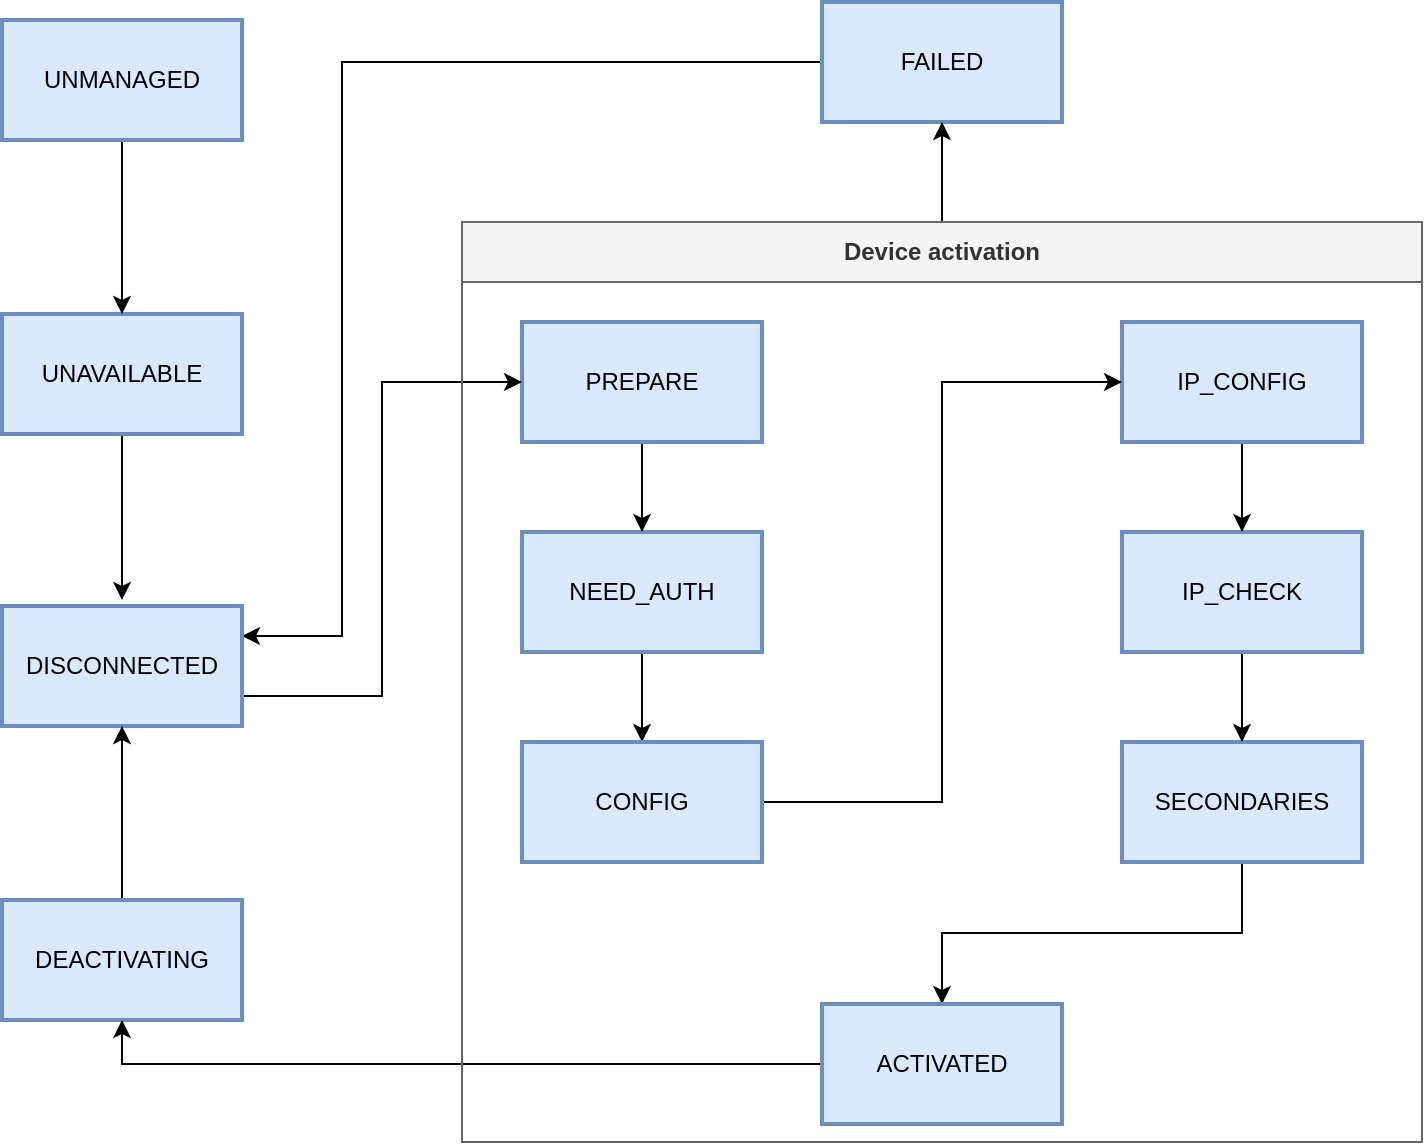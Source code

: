 <mxfile version="21.3.5" type="device">
  <diagram name="Page-1" id="c7558073-3199-34d8-9f00-42111426c3f3">
    <mxGraphModel dx="1274" dy="642" grid="1" gridSize="10" guides="1" tooltips="1" connect="1" arrows="1" fold="1" page="1" pageScale="1" pageWidth="826" pageHeight="1169" background="none" math="0" shadow="0">
      <root>
        <mxCell id="0" />
        <mxCell id="1" parent="0" />
        <mxCell id="sYMs0qAJREgZJI4c5qmF-19" style="edgeStyle=orthogonalEdgeStyle;rounded=0;orthogonalLoop=1;jettySize=auto;html=1;entryX=1;entryY=0.25;entryDx=0;entryDy=0;" parent="1" source="gZJxVnoq3P2KiHfPSKmg-96" target="gZJxVnoq3P2KiHfPSKmg-103" edge="1">
          <mxGeometry relative="1" as="geometry">
            <Array as="points">
              <mxPoint x="250" y="150" />
              <mxPoint x="250" y="437" />
            </Array>
          </mxGeometry>
        </mxCell>
        <mxCell id="gZJxVnoq3P2KiHfPSKmg-96" value="FAILED" style="rounded=0;whiteSpace=wrap;html=1;strokeWidth=2;fillColor=#dae8fc;strokeColor=#6c8ebf;" parent="1" vertex="1">
          <mxGeometry x="490" y="120" width="120" height="60" as="geometry" />
        </mxCell>
        <mxCell id="sYMs0qAJREgZJI4c5qmF-10" style="edgeStyle=orthogonalEdgeStyle;rounded=0;orthogonalLoop=1;jettySize=auto;html=1;exitX=0.5;exitY=1;exitDx=0;exitDy=0;" parent="1" source="gZJxVnoq3P2KiHfPSKmg-97" target="gZJxVnoq3P2KiHfPSKmg-107" edge="1">
          <mxGeometry relative="1" as="geometry" />
        </mxCell>
        <mxCell id="gZJxVnoq3P2KiHfPSKmg-97" value="SECONDARIES" style="rounded=0;whiteSpace=wrap;html=1;strokeWidth=2;fillColor=#dae8fc;strokeColor=#6c8ebf;" parent="1" vertex="1">
          <mxGeometry x="640" y="490" width="120" height="60" as="geometry" />
        </mxCell>
        <mxCell id="sYMs0qAJREgZJI4c5qmF-9" style="edgeStyle=orthogonalEdgeStyle;rounded=0;orthogonalLoop=1;jettySize=auto;html=1;exitX=0.5;exitY=1;exitDx=0;exitDy=0;entryX=0.5;entryY=0;entryDx=0;entryDy=0;" parent="1" source="gZJxVnoq3P2KiHfPSKmg-98" target="gZJxVnoq3P2KiHfPSKmg-97" edge="1">
          <mxGeometry relative="1" as="geometry" />
        </mxCell>
        <mxCell id="gZJxVnoq3P2KiHfPSKmg-98" value="IP_CHECK" style="rounded=0;whiteSpace=wrap;html=1;strokeWidth=2;fillColor=#dae8fc;strokeColor=#6c8ebf;" parent="1" vertex="1">
          <mxGeometry x="640" y="385" width="120" height="60" as="geometry" />
        </mxCell>
        <mxCell id="sYMs0qAJREgZJI4c5qmF-6" style="edgeStyle=orthogonalEdgeStyle;rounded=0;orthogonalLoop=1;jettySize=auto;html=1;exitX=0.5;exitY=1;exitDx=0;exitDy=0;entryX=0.5;entryY=0;entryDx=0;entryDy=0;" parent="1" source="gZJxVnoq3P2KiHfPSKmg-99" target="gZJxVnoq3P2KiHfPSKmg-101" edge="1">
          <mxGeometry relative="1" as="geometry" />
        </mxCell>
        <mxCell id="gZJxVnoq3P2KiHfPSKmg-99" value="&lt;div&gt;NEED_AUTH&lt;/div&gt;" style="rounded=0;whiteSpace=wrap;html=1;strokeWidth=2;fillColor=#dae8fc;strokeColor=#6c8ebf;" parent="1" vertex="1">
          <mxGeometry x="340" y="385" width="120" height="60" as="geometry" />
        </mxCell>
        <mxCell id="sYMs0qAJREgZJI4c5qmF-8" style="edgeStyle=orthogonalEdgeStyle;rounded=0;orthogonalLoop=1;jettySize=auto;html=1;exitX=0.5;exitY=1;exitDx=0;exitDy=0;" parent="1" source="gZJxVnoq3P2KiHfPSKmg-100" target="gZJxVnoq3P2KiHfPSKmg-98" edge="1">
          <mxGeometry relative="1" as="geometry" />
        </mxCell>
        <mxCell id="gZJxVnoq3P2KiHfPSKmg-100" value="IP_CONFIG" style="rounded=0;whiteSpace=wrap;html=1;strokeWidth=2;fillColor=#dae8fc;strokeColor=#6c8ebf;" parent="1" vertex="1">
          <mxGeometry x="640" y="280" width="120" height="60" as="geometry" />
        </mxCell>
        <mxCell id="sYMs0qAJREgZJI4c5qmF-7" style="edgeStyle=orthogonalEdgeStyle;rounded=0;orthogonalLoop=1;jettySize=auto;html=1;exitX=1;exitY=0.5;exitDx=0;exitDy=0;entryX=0;entryY=0.5;entryDx=0;entryDy=0;" parent="1" source="gZJxVnoq3P2KiHfPSKmg-101" target="gZJxVnoq3P2KiHfPSKmg-100" edge="1">
          <mxGeometry relative="1" as="geometry" />
        </mxCell>
        <mxCell id="gZJxVnoq3P2KiHfPSKmg-101" value="CONFIG" style="rounded=0;whiteSpace=wrap;html=1;strokeWidth=2;fillColor=#dae8fc;strokeColor=#6c8ebf;" parent="1" vertex="1">
          <mxGeometry x="340" y="490" width="120" height="60" as="geometry" />
        </mxCell>
        <mxCell id="sYMs0qAJREgZJI4c5qmF-5" style="edgeStyle=orthogonalEdgeStyle;rounded=0;orthogonalLoop=1;jettySize=auto;html=1;entryX=0.5;entryY=0;entryDx=0;entryDy=0;" parent="1" source="gZJxVnoq3P2KiHfPSKmg-102" target="gZJxVnoq3P2KiHfPSKmg-99" edge="1">
          <mxGeometry relative="1" as="geometry" />
        </mxCell>
        <mxCell id="gZJxVnoq3P2KiHfPSKmg-102" value="PREPARE" style="rounded=0;whiteSpace=wrap;html=1;strokeWidth=2;fillColor=#dae8fc;strokeColor=#6c8ebf;" parent="1" vertex="1">
          <mxGeometry x="340" y="280" width="120" height="60" as="geometry" />
        </mxCell>
        <mxCell id="sYMs0qAJREgZJI4c5qmF-4" style="edgeStyle=orthogonalEdgeStyle;rounded=0;orthogonalLoop=1;jettySize=auto;html=1;exitX=1;exitY=0.75;exitDx=0;exitDy=0;entryX=0;entryY=0.5;entryDx=0;entryDy=0;" parent="1" source="gZJxVnoq3P2KiHfPSKmg-103" target="gZJxVnoq3P2KiHfPSKmg-102" edge="1">
          <mxGeometry relative="1" as="geometry" />
        </mxCell>
        <mxCell id="gZJxVnoq3P2KiHfPSKmg-103" value="DISCONNECTED" style="rounded=0;whiteSpace=wrap;html=1;strokeWidth=2;fillColor=#dae8fc;strokeColor=#6c8ebf;" parent="1" vertex="1">
          <mxGeometry x="80" y="422" width="120" height="60" as="geometry" />
        </mxCell>
        <mxCell id="sYMs0qAJREgZJI4c5qmF-3" style="edgeStyle=orthogonalEdgeStyle;rounded=0;orthogonalLoop=1;jettySize=auto;html=1;exitX=0.5;exitY=1;exitDx=0;exitDy=0;" parent="1" source="gZJxVnoq3P2KiHfPSKmg-104" edge="1">
          <mxGeometry relative="1" as="geometry">
            <mxPoint x="140" y="419" as="targetPoint" />
          </mxGeometry>
        </mxCell>
        <mxCell id="gZJxVnoq3P2KiHfPSKmg-104" value="UNAVAILABLE" style="rounded=0;whiteSpace=wrap;html=1;strokeWidth=2;fillColor=#dae8fc;strokeColor=#6c8ebf;" parent="1" vertex="1">
          <mxGeometry x="80" y="276" width="120" height="60" as="geometry" />
        </mxCell>
        <mxCell id="sYMs0qAJREgZJI4c5qmF-2" style="edgeStyle=orthogonalEdgeStyle;rounded=0;orthogonalLoop=1;jettySize=auto;html=1;entryX=0.5;entryY=0;entryDx=0;entryDy=0;" parent="1" source="gZJxVnoq3P2KiHfPSKmg-105" target="gZJxVnoq3P2KiHfPSKmg-104" edge="1">
          <mxGeometry relative="1" as="geometry" />
        </mxCell>
        <mxCell id="gZJxVnoq3P2KiHfPSKmg-105" value="UNMANAGED" style="rounded=0;whiteSpace=wrap;html=1;strokeWidth=2;fillColor=#dae8fc;strokeColor=#6c8ebf;" parent="1" vertex="1">
          <mxGeometry x="80" y="129" width="120" height="60" as="geometry" />
        </mxCell>
        <mxCell id="sYMs0qAJREgZJI4c5qmF-12" style="edgeStyle=orthogonalEdgeStyle;rounded=0;orthogonalLoop=1;jettySize=auto;html=1;entryX=0.5;entryY=1;entryDx=0;entryDy=0;" parent="1" source="gZJxVnoq3P2KiHfPSKmg-106" target="gZJxVnoq3P2KiHfPSKmg-103" edge="1">
          <mxGeometry relative="1" as="geometry" />
        </mxCell>
        <mxCell id="gZJxVnoq3P2KiHfPSKmg-106" value="DEACTIVATING" style="rounded=0;whiteSpace=wrap;html=1;strokeWidth=2;fillColor=#dae8fc;strokeColor=#6c8ebf;" parent="1" vertex="1">
          <mxGeometry x="80" y="569" width="120" height="60" as="geometry" />
        </mxCell>
        <mxCell id="sYMs0qAJREgZJI4c5qmF-20" style="edgeStyle=orthogonalEdgeStyle;rounded=0;orthogonalLoop=1;jettySize=auto;html=1;entryX=0.5;entryY=1;entryDx=0;entryDy=0;" parent="1" source="gZJxVnoq3P2KiHfPSKmg-107" target="gZJxVnoq3P2KiHfPSKmg-106" edge="1">
          <mxGeometry relative="1" as="geometry" />
        </mxCell>
        <mxCell id="gZJxVnoq3P2KiHfPSKmg-107" value="ACTIVATED" style="rounded=0;whiteSpace=wrap;html=1;strokeWidth=2;fillColor=#dae8fc;strokeColor=#6c8ebf;" parent="1" vertex="1">
          <mxGeometry x="490" y="621" width="120" height="60" as="geometry" />
        </mxCell>
        <mxCell id="sYMs0qAJREgZJI4c5qmF-15" style="edgeStyle=orthogonalEdgeStyle;rounded=0;orthogonalLoop=1;jettySize=auto;html=1;entryX=0.5;entryY=1;entryDx=0;entryDy=0;" parent="1" source="sYMs0qAJREgZJI4c5qmF-14" target="gZJxVnoq3P2KiHfPSKmg-96" edge="1">
          <mxGeometry relative="1" as="geometry" />
        </mxCell>
        <mxCell id="sYMs0qAJREgZJI4c5qmF-14" value="Device activation" style="swimlane;whiteSpace=wrap;html=1;startSize=30;fillColor=#f5f5f5;fontColor=#333333;strokeColor=#666666;" parent="1" vertex="1">
          <mxGeometry x="310" y="230" width="480" height="460" as="geometry" />
        </mxCell>
      </root>
    </mxGraphModel>
  </diagram>
</mxfile>
